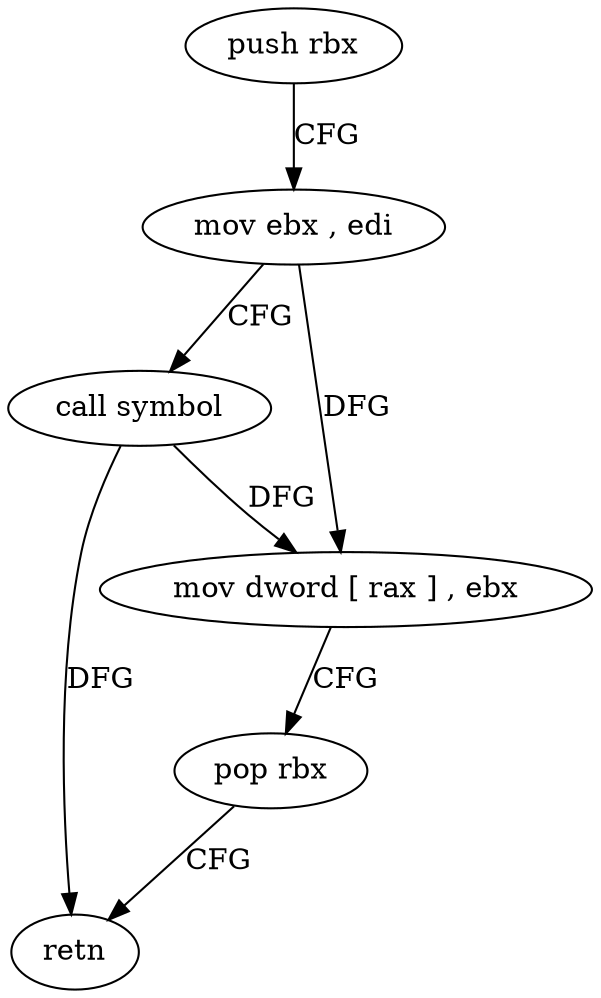 digraph "func" {
"4252416" [label = "push rbx" ]
"4252417" [label = "mov ebx , edi" ]
"4252419" [label = "call symbol" ]
"4252424" [label = "mov dword [ rax ] , ebx" ]
"4252426" [label = "pop rbx" ]
"4252427" [label = "retn" ]
"4252416" -> "4252417" [ label = "CFG" ]
"4252417" -> "4252419" [ label = "CFG" ]
"4252417" -> "4252424" [ label = "DFG" ]
"4252419" -> "4252424" [ label = "DFG" ]
"4252419" -> "4252427" [ label = "DFG" ]
"4252424" -> "4252426" [ label = "CFG" ]
"4252426" -> "4252427" [ label = "CFG" ]
}
